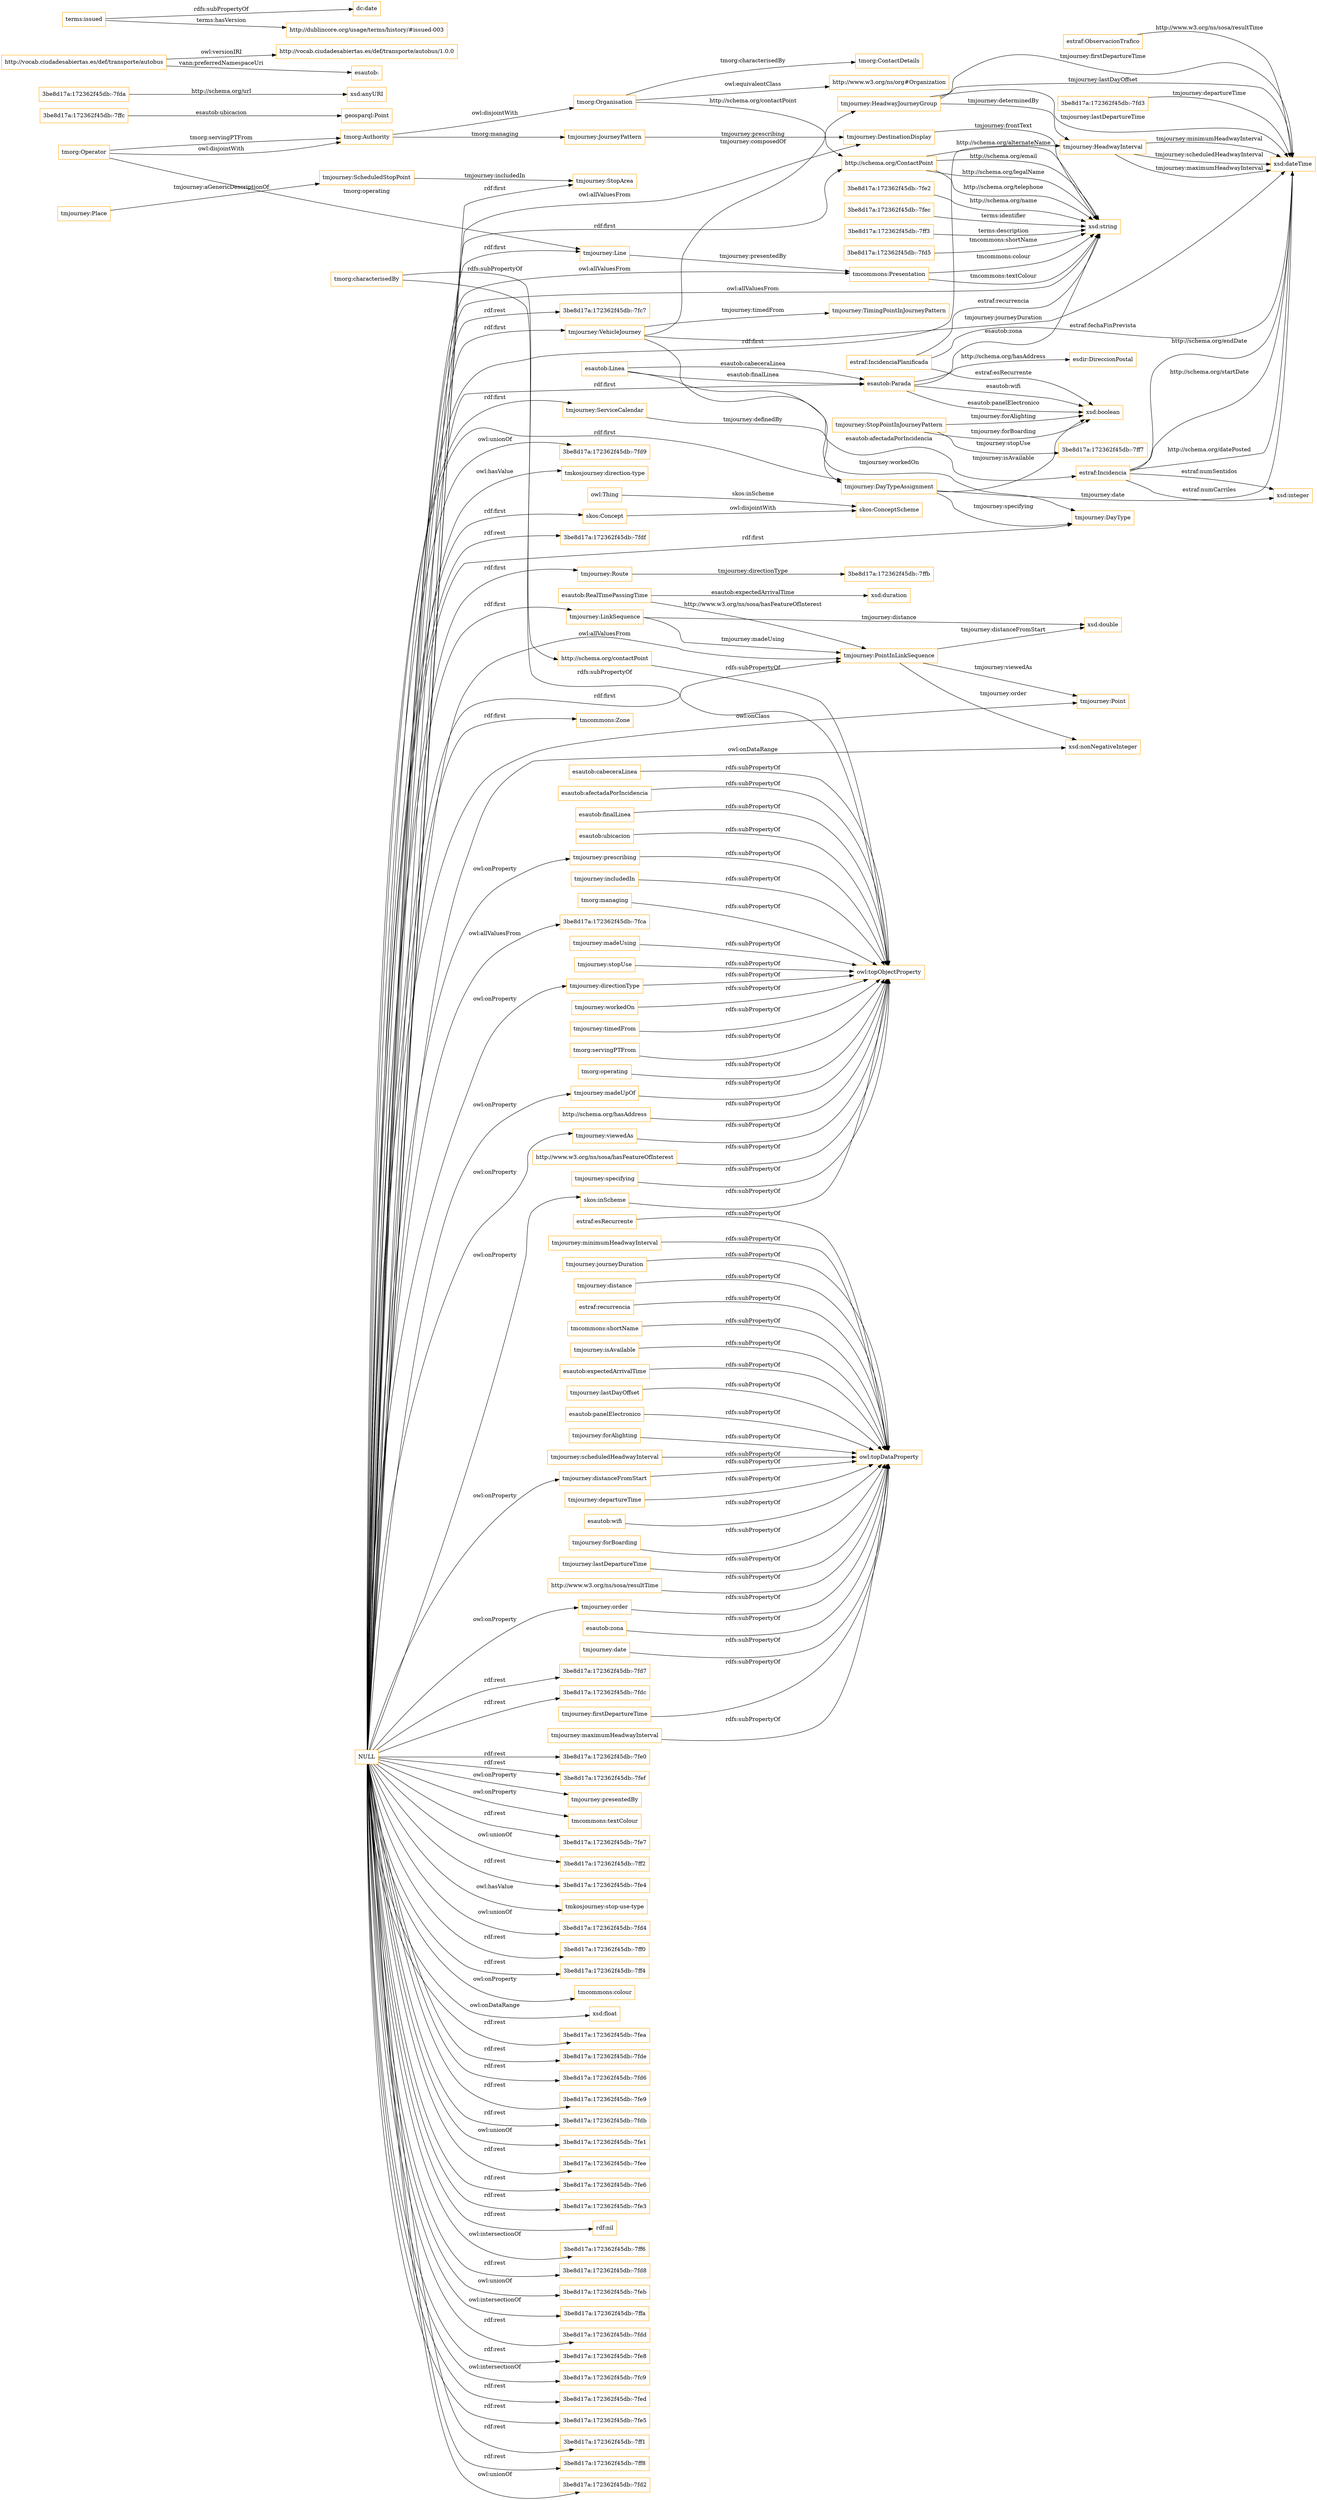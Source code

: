 digraph ar2dtool_diagram { 
rankdir=LR;
size="1501"
node [shape = rectangle, color="orange"]; "tmjourney:StopArea" "tmjourney:VehicleJourney" "tmcommons:Presentation" "tmjourney:Line" "3be8d17a:172362f45db:-7ff7" "esautob:Linea" "tmorg:ContactDetails" "3be8d17a:172362f45db:-7fd3" "geosparql:Point" "tmorg:Organisation" "tmjourney:DestinationDisplay" "http://schema.org/ContactPoint" "tmjourney:JourneyPattern" "tmjourney:Route" "http://www.w3.org/ns/org#Organization" "tmjourney:HeadwayInterval" "3be8d17a:172362f45db:-7ffb" "skos:ConceptScheme" "3be8d17a:172362f45db:-7fe2" "esautob:RealTimePassingTime" "3be8d17a:172362f45db:-7fda" "3be8d17a:172362f45db:-7fec" "tmcommons:Zone" "skos:Concept" "tmjourney:StopPointInJourneyPattern" "tmjourney:TimingPointInJourneyPattern" "estraf:IncidenciaPlanificada" "tmorg:Authority" "3be8d17a:172362f45db:-7ff3" "estraf:Incidencia" "tmjourney:DayTypeAssignment" "tmjourney:HeadwayJourneyGroup" "tmjourney:ServiceCalendar" "esautob:Parada" "tmjourney:DayType" "tmjourney:PointInLinkSequence" "tmjourney:Point" "3be8d17a:172362f45db:-7fd5" "tmjourney:LinkSequence" "tmjourney:ScheduledStopPoint" "3be8d17a:172362f45db:-7fca" "tmorg:Operator" ; /*classes style*/
	"estraf:recurrencia" -> "owl:topDataProperty" [ label = "rdfs:subPropertyOf" ];
	"tmjourney:prescribing" -> "owl:topObjectProperty" [ label = "rdfs:subPropertyOf" ];
	"tmorg:Organisation" -> "http://www.w3.org/ns/org#Organization" [ label = "owl:equivalentClass" ];
	"http://vocab.ciudadesabiertas.es/def/transporte/autobus" -> "http://vocab.ciudadesabiertas.es/def/transporte/autobus/1.0.0" [ label = "owl:versionIRI" ];
	"http://vocab.ciudadesabiertas.es/def/transporte/autobus" -> "esautob:" [ label = "vann:preferredNamespaceUri" ];
	"tmcommons:shortName" -> "owl:topDataProperty" [ label = "rdfs:subPropertyOf" ];
	"tmjourney:directionType" -> "owl:topObjectProperty" [ label = "rdfs:subPropertyOf" ];
	"tmorg:Authority" -> "tmorg:Organisation" [ label = "owl:disjointWith" ];
	"tmorg:Operator" -> "tmorg:Authority" [ label = "owl:disjointWith" ];
	"tmjourney:isAvailable" -> "owl:topDataProperty" [ label = "rdfs:subPropertyOf" ];
	"tmjourney:workedOn" -> "owl:topObjectProperty" [ label = "rdfs:subPropertyOf" ];
	"esautob:expectedArrivalTime" -> "owl:topDataProperty" [ label = "rdfs:subPropertyOf" ];
	"tmjourney:timedFrom" -> "owl:topObjectProperty" [ label = "rdfs:subPropertyOf" ];
	"tmjourney:lastDayOffset" -> "owl:topDataProperty" [ label = "rdfs:subPropertyOf" ];
	"esautob:panelElectronico" -> "owl:topDataProperty" [ label = "rdfs:subPropertyOf" ];
	"tmjourney:forAlighting" -> "owl:topDataProperty" [ label = "rdfs:subPropertyOf" ];
	"tmjourney:scheduledHeadwayInterval" -> "owl:topDataProperty" [ label = "rdfs:subPropertyOf" ];
	"tmorg:servingPTFrom" -> "owl:topObjectProperty" [ label = "rdfs:subPropertyOf" ];
	"tmjourney:distanceFromStart" -> "owl:topDataProperty" [ label = "rdfs:subPropertyOf" ];
	"tmorg:operating" -> "owl:topObjectProperty" [ label = "rdfs:subPropertyOf" ];
	"tmjourney:madeUpOf" -> "owl:topObjectProperty" [ label = "rdfs:subPropertyOf" ];
	"tmjourney:departureTime" -> "owl:topDataProperty" [ label = "rdfs:subPropertyOf" ];
	"http://schema.org/hasAddress" -> "owl:topObjectProperty" [ label = "rdfs:subPropertyOf" ];
	"esautob:wifi" -> "owl:topDataProperty" [ label = "rdfs:subPropertyOf" ];
	"tmjourney:forBoarding" -> "owl:topDataProperty" [ label = "rdfs:subPropertyOf" ];
	"skos:Concept" -> "skos:ConceptScheme" [ label = "owl:disjointWith" ];
	"tmjourney:viewedAs" -> "owl:topObjectProperty" [ label = "rdfs:subPropertyOf" ];
	"tmjourney:lastDepartureTime" -> "owl:topDataProperty" [ label = "rdfs:subPropertyOf" ];
	"http://www.w3.org/ns/sosa/hasFeatureOfInterest" -> "owl:topObjectProperty" [ label = "rdfs:subPropertyOf" ];
	"tmjourney:specifying" -> "owl:topObjectProperty" [ label = "rdfs:subPropertyOf" ];
	"http://www.w3.org/ns/sosa/resultTime" -> "owl:topDataProperty" [ label = "rdfs:subPropertyOf" ];
	"skos:inScheme" -> "owl:topObjectProperty" [ label = "rdfs:subPropertyOf" ];
	"NULL" -> "3be8d17a:172362f45db:-7fe0" [ label = "rdf:rest" ];
	"NULL" -> "tmjourney:HeadwayInterval" [ label = "rdf:first" ];
	"NULL" -> "3be8d17a:172362f45db:-7fef" [ label = "rdf:rest" ];
	"NULL" -> "tmjourney:presentedBy" [ label = "owl:onProperty" ];
	"NULL" -> "tmcommons:textColour" [ label = "owl:onProperty" ];
	"NULL" -> "3be8d17a:172362f45db:-7fe7" [ label = "rdf:rest" ];
	"NULL" -> "3be8d17a:172362f45db:-7ff2" [ label = "owl:unionOf" ];
	"NULL" -> "tmjourney:directionType" [ label = "owl:onProperty" ];
	"NULL" -> "skos:Concept" [ label = "rdf:first" ];
	"NULL" -> "3be8d17a:172362f45db:-7fe4" [ label = "rdf:rest" ];
	"NULL" -> "tmjourney:Point" [ label = "owl:onClass" ];
	"NULL" -> "tmkosjourney:stop-use-type" [ label = "owl:hasValue" ];
	"NULL" -> "3be8d17a:172362f45db:-7fd4" [ label = "owl:unionOf" ];
	"NULL" -> "3be8d17a:172362f45db:-7ff0" [ label = "rdf:rest" ];
	"NULL" -> "tmjourney:LinkSequence" [ label = "rdf:first" ];
	"NULL" -> "tmjourney:VehicleJourney" [ label = "rdf:first" ];
	"NULL" -> "tmjourney:distanceFromStart" [ label = "owl:onProperty" ];
	"NULL" -> "tmjourney:StopArea" [ label = "rdf:first" ];
	"NULL" -> "3be8d17a:172362f45db:-7ff4" [ label = "rdf:rest" ];
	"NULL" -> "tmjourney:viewedAs" [ label = "owl:onProperty" ];
	"NULL" -> "tmjourney:PointInLinkSequence" [ label = "owl:allValuesFrom" ];
	"NULL" -> "tmcommons:colour" [ label = "owl:onProperty" ];
	"NULL" -> "xsd:string" [ label = "owl:allValuesFrom" ];
	"NULL" -> "tmjourney:DestinationDisplay" [ label = "owl:allValuesFrom" ];
	"NULL" -> "xsd:float" [ label = "owl:onDataRange" ];
	"NULL" -> "tmcommons:Presentation" [ label = "owl:allValuesFrom" ];
	"NULL" -> "3be8d17a:172362f45db:-7fea" [ label = "rdf:rest" ];
	"NULL" -> "tmjourney:ServiceCalendar" [ label = "rdf:first" ];
	"NULL" -> "3be8d17a:172362f45db:-7fde" [ label = "rdf:rest" ];
	"NULL" -> "3be8d17a:172362f45db:-7fd6" [ label = "rdf:rest" ];
	"NULL" -> "tmjourney:DayTypeAssignment" [ label = "rdf:first" ];
	"NULL" -> "3be8d17a:172362f45db:-7fe9" [ label = "rdf:rest" ];
	"NULL" -> "3be8d17a:172362f45db:-7fdb" [ label = "rdf:rest" ];
	"NULL" -> "3be8d17a:172362f45db:-7fe1" [ label = "owl:unionOf" ];
	"NULL" -> "3be8d17a:172362f45db:-7fee" [ label = "rdf:rest" ];
	"NULL" -> "3be8d17a:172362f45db:-7fe6" [ label = "rdf:rest" ];
	"NULL" -> "tmjourney:PointInLinkSequence" [ label = "rdf:first" ];
	"NULL" -> "3be8d17a:172362f45db:-7fe3" [ label = "rdf:rest" ];
	"NULL" -> "rdf:nil" [ label = "rdf:rest" ];
	"NULL" -> "tmjourney:madeUpOf" [ label = "owl:onProperty" ];
	"NULL" -> "tmjourney:Line" [ label = "rdf:first" ];
	"NULL" -> "http://schema.org/ContactPoint" [ label = "rdf:first" ];
	"NULL" -> "3be8d17a:172362f45db:-7ff6" [ label = "owl:intersectionOf" ];
	"NULL" -> "3be8d17a:172362f45db:-7fd8" [ label = "rdf:rest" ];
	"NULL" -> "tmjourney:order" [ label = "owl:onProperty" ];
	"NULL" -> "3be8d17a:172362f45db:-7feb" [ label = "owl:unionOf" ];
	"NULL" -> "3be8d17a:172362f45db:-7ffa" [ label = "owl:intersectionOf" ];
	"NULL" -> "tmjourney:DayType" [ label = "rdf:first" ];
	"NULL" -> "3be8d17a:172362f45db:-7fdd" [ label = "rdf:rest" ];
	"NULL" -> "3be8d17a:172362f45db:-7fca" [ label = "owl:allValuesFrom" ];
	"NULL" -> "3be8d17a:172362f45db:-7fe8" [ label = "rdf:rest" ];
	"NULL" -> "tmcommons:Zone" [ label = "rdf:first" ];
	"NULL" -> "3be8d17a:172362f45db:-7fc9" [ label = "owl:intersectionOf" ];
	"NULL" -> "tmjourney:Route" [ label = "rdf:first" ];
	"NULL" -> "3be8d17a:172362f45db:-7fed" [ label = "rdf:rest" ];
	"NULL" -> "3be8d17a:172362f45db:-7fe5" [ label = "rdf:rest" ];
	"NULL" -> "3be8d17a:172362f45db:-7ff1" [ label = "rdf:rest" ];
	"NULL" -> "3be8d17a:172362f45db:-7ff8" [ label = "rdf:rest" ];
	"NULL" -> "3be8d17a:172362f45db:-7fd2" [ label = "owl:unionOf" ];
	"NULL" -> "xsd:nonNegativeInteger" [ label = "owl:onDataRange" ];
	"NULL" -> "3be8d17a:172362f45db:-7fc7" [ label = "rdf:rest" ];
	"NULL" -> "skos:inScheme" [ label = "owl:onProperty" ];
	"NULL" -> "3be8d17a:172362f45db:-7fd9" [ label = "owl:unionOf" ];
	"NULL" -> "tmkosjourney:direction-type" [ label = "owl:hasValue" ];
	"NULL" -> "3be8d17a:172362f45db:-7fdf" [ label = "rdf:rest" ];
	"NULL" -> "3be8d17a:172362f45db:-7fd7" [ label = "rdf:rest" ];
	"NULL" -> "tmjourney:prescribing" [ label = "owl:onProperty" ];
	"NULL" -> "esautob:Parada" [ label = "rdf:first" ];
	"NULL" -> "3be8d17a:172362f45db:-7fdc" [ label = "rdf:rest" ];
	"esautob:zona" -> "owl:topDataProperty" [ label = "rdfs:subPropertyOf" ];
	"tmorg:characterisedBy" -> "http://schema.org/contactPoint" [ label = "rdfs:subPropertyOf" ];
	"tmorg:characterisedBy" -> "owl:topObjectProperty" [ label = "rdfs:subPropertyOf" ];
	"esautob:cabeceraLinea" -> "owl:topObjectProperty" [ label = "rdfs:subPropertyOf" ];
	"tmjourney:date" -> "owl:topDataProperty" [ label = "rdfs:subPropertyOf" ];
	"tmjourney:firstDepartureTime" -> "owl:topDataProperty" [ label = "rdfs:subPropertyOf" ];
	"http://schema.org/contactPoint" -> "owl:topObjectProperty" [ label = "rdfs:subPropertyOf" ];
	"tmjourney:maximumHeadwayInterval" -> "owl:topDataProperty" [ label = "rdfs:subPropertyOf" ];
	"esautob:afectadaPorIncidencia" -> "owl:topObjectProperty" [ label = "rdfs:subPropertyOf" ];
	"esautob:finalLinea" -> "owl:topObjectProperty" [ label = "rdfs:subPropertyOf" ];
	"esautob:ubicacion" -> "owl:topObjectProperty" [ label = "rdfs:subPropertyOf" ];
	"terms:issued" -> "dc:date" [ label = "rdfs:subPropertyOf" ];
	"terms:issued" -> "http://dublincore.org/usage/terms/history/#issued-003" [ label = "terms:hasVersion" ];
	"tmjourney:includedIn" -> "owl:topObjectProperty" [ label = "rdfs:subPropertyOf" ];
	"estraf:esRecurrente" -> "owl:topDataProperty" [ label = "rdfs:subPropertyOf" ];
	"tmorg:managing" -> "owl:topObjectProperty" [ label = "rdfs:subPropertyOf" ];
	"tmjourney:minimumHeadwayInterval" -> "owl:topDataProperty" [ label = "rdfs:subPropertyOf" ];
	"tmjourney:order" -> "owl:topDataProperty" [ label = "rdfs:subPropertyOf" ];
	"tmjourney:journeyDuration" -> "owl:topDataProperty" [ label = "rdfs:subPropertyOf" ];
	"tmjourney:madeUsing" -> "owl:topObjectProperty" [ label = "rdfs:subPropertyOf" ];
	"tmjourney:distance" -> "owl:topDataProperty" [ label = "rdfs:subPropertyOf" ];
	"tmjourney:stopUse" -> "owl:topObjectProperty" [ label = "rdfs:subPropertyOf" ];
	"estraf:Incidencia" -> "xsd:dateTime" [ label = "http://schema.org/startDate" ];
	"http://schema.org/ContactPoint" -> "xsd:string" [ label = "http://schema.org/alternateName" ];
	"esautob:Linea" -> "esautob:Parada" [ label = "esautob:finalLinea" ];
	"tmjourney:DayTypeAssignment" -> "tmjourney:DayType" [ label = "tmjourney:specifying" ];
	"tmorg:Operator" -> "tmorg:Authority" [ label = "tmorg:servingPTFrom" ];
	"tmjourney:StopPointInJourneyPattern" -> "xsd:boolean" [ label = "tmjourney:forBoarding" ];
	"tmjourney:HeadwayJourneyGroup" -> "xsd:dateTime" [ label = "tmjourney:firstDepartureTime" ];
	"3be8d17a:172362f45db:-7ff3" -> "xsd:string" [ label = "terms:description" ];
	"tmjourney:PointInLinkSequence" -> "tmjourney:Point" [ label = "tmjourney:viewedAs" ];
	"3be8d17a:172362f45db:-7fda" -> "xsd:anyURI" [ label = "http://schema.org/url" ];
	"esautob:Linea" -> "estraf:Incidencia" [ label = "esautob:afectadaPorIncidencia" ];
	"owl:Thing" -> "skos:ConceptScheme" [ label = "skos:inScheme" ];
	"tmjourney:LinkSequence" -> "tmjourney:PointInLinkSequence" [ label = "tmjourney:madeUsing" ];
	"estraf:IncidenciaPlanificada" -> "xsd:dateTime" [ label = "estraf:fechaFinPrevista" ];
	"http://schema.org/ContactPoint" -> "xsd:string" [ label = "http://schema.org/email" ];
	"tmjourney:HeadwayJourneyGroup" -> "xsd:dateTime" [ label = "tmjourney:lastDayOffset" ];
	"estraf:Incidencia" -> "xsd:dateTime" [ label = "http://schema.org/datePosted" ];
	"tmjourney:HeadwayInterval" -> "xsd:dateTime" [ label = "tmjourney:minimumHeadwayInterval" ];
	"esautob:Linea" -> "esautob:Parada" [ label = "esautob:cabeceraLinea" ];
	"esautob:Parada" -> "xsd:string" [ label = "esautob:zona" ];
	"tmorg:Operator" -> "tmjourney:Line" [ label = "tmorg:operating" ];
	"esautob:RealTimePassingTime" -> "tmjourney:PointInLinkSequence" [ label = "http://www.w3.org/ns/sosa/hasFeatureOfInterest" ];
	"tmjourney:DestinationDisplay" -> "xsd:string" [ label = "tmjourney:frontText" ];
	"tmorg:Organisation" -> "http://schema.org/ContactPoint" [ label = "http://schema.org/contactPoint" ];
	"esautob:Parada" -> "xsd:boolean" [ label = "esautob:wifi" ];
	"estraf:Incidencia" -> "xsd:dateTime" [ label = "http://schema.org/endDate" ];
	"estraf:Incidencia" -> "xsd:integer" [ label = "estraf:numCarriles" ];
	"estraf:ObservacionTrafico" -> "xsd:dateTime" [ label = "http://www.w3.org/ns/sosa/resultTime" ];
	"tmjourney:ScheduledStopPoint" -> "tmjourney:StopArea" [ label = "tmjourney:includedIn" ];
	"tmjourney:DayTypeAssignment" -> "xsd:dateTime" [ label = "tmjourney:date" ];
	"esautob:Parada" -> "esdir:DireccionPostal" [ label = "http://schema.org/hasAddress" ];
	"tmjourney:Line" -> "tmcommons:Presentation" [ label = "tmjourney:presentedBy" ];
	"tmjourney:VehicleJourney" -> "tmjourney:DayType" [ label = "tmjourney:workedOn" ];
	"tmjourney:VehicleJourney" -> "xsd:dateTime" [ label = "tmjourney:journeyDuration" ];
	"tmjourney:StopPointInJourneyPattern" -> "xsd:boolean" [ label = "tmjourney:forAlighting" ];
	"3be8d17a:172362f45db:-7fd3" -> "xsd:dateTime" [ label = "tmjourney:departureTime" ];
	"3be8d17a:172362f45db:-7ffc" -> "geosparql:Point" [ label = "esautob:ubicacion" ];
	"tmjourney:HeadwayJourneyGroup" -> "tmjourney:HeadwayInterval" [ label = "tmjourney:determinedBy" ];
	"tmjourney:HeadwayInterval" -> "xsd:dateTime" [ label = "tmjourney:scheduledHeadwayInterval" ];
	"tmorg:Authority" -> "tmjourney:JourneyPattern" [ label = "tmorg:managing" ];
	"tmjourney:HeadwayJourneyGroup" -> "xsd:dateTime" [ label = "tmjourney:lastDepartureTime" ];
	"tmjourney:HeadwayInterval" -> "xsd:dateTime" [ label = "tmjourney:maximumHeadwayInterval" ];
	"tmjourney:Place" -> "tmjourney:ScheduledStopPoint" [ label = "tmjourney:aGenericDescriptionOf" ];
	"tmjourney:PointInLinkSequence" -> "xsd:double" [ label = "tmjourney:distanceFromStart" ];
	"tmjourney:StopPointInJourneyPattern" -> "3be8d17a:172362f45db:-7ff7" [ label = "tmjourney:stopUse" ];
	"esautob:Parada" -> "xsd:boolean" [ label = "esautob:panelElectronico" ];
	"http://schema.org/ContactPoint" -> "xsd:string" [ label = "http://schema.org/legalName" ];
	"tmjourney:ServiceCalendar" -> "tmjourney:DayTypeAssignment" [ label = "tmjourney:definedBy" ];
	"tmjourney:LinkSequence" -> "xsd:double" [ label = "tmjourney:distance" ];
	"3be8d17a:172362f45db:-7fe2" -> "xsd:string" [ label = "http://schema.org/name" ];
	"tmjourney:PointInLinkSequence" -> "xsd:nonNegativeInteger" [ label = "tmjourney:order" ];
	"tmjourney:VehicleJourney" -> "tmjourney:HeadwayJourneyGroup" [ label = "tmjourney:composedOf" ];
	"estraf:IncidenciaPlanificada" -> "xsd:string" [ label = "estraf:recurrencia" ];
	"tmjourney:JourneyPattern" -> "tmjourney:DestinationDisplay" [ label = "tmjourney:prescribing" ];
	"3be8d17a:172362f45db:-7fec" -> "xsd:string" [ label = "terms:identifier" ];
	"esautob:RealTimePassingTime" -> "xsd:duration" [ label = "esautob:expectedArrivalTime" ];
	"tmjourney:VehicleJourney" -> "tmjourney:TimingPointInJourneyPattern" [ label = "tmjourney:timedFrom" ];
	"tmorg:Organisation" -> "tmorg:ContactDetails" [ label = "tmorg:characterisedBy" ];
	"estraf:Incidencia" -> "xsd:integer" [ label = "estraf:numSentidos" ];
	"tmjourney:DayTypeAssignment" -> "xsd:boolean" [ label = "tmjourney:isAvailable" ];
	"estraf:IncidenciaPlanificada" -> "xsd:boolean" [ label = "estraf:esRecurrente" ];
	"http://schema.org/ContactPoint" -> "xsd:string" [ label = "http://schema.org/telephone" ];
	"tmjourney:Route" -> "3be8d17a:172362f45db:-7ffb" [ label = "tmjourney:directionType" ];
	"tmcommons:Presentation" -> "xsd:string" [ label = "tmcommons:textColour" ];
	"3be8d17a:172362f45db:-7fd5" -> "xsd:string" [ label = "tmcommons:shortName" ];
	"tmcommons:Presentation" -> "xsd:string" [ label = "tmcommons:colour" ];

}
